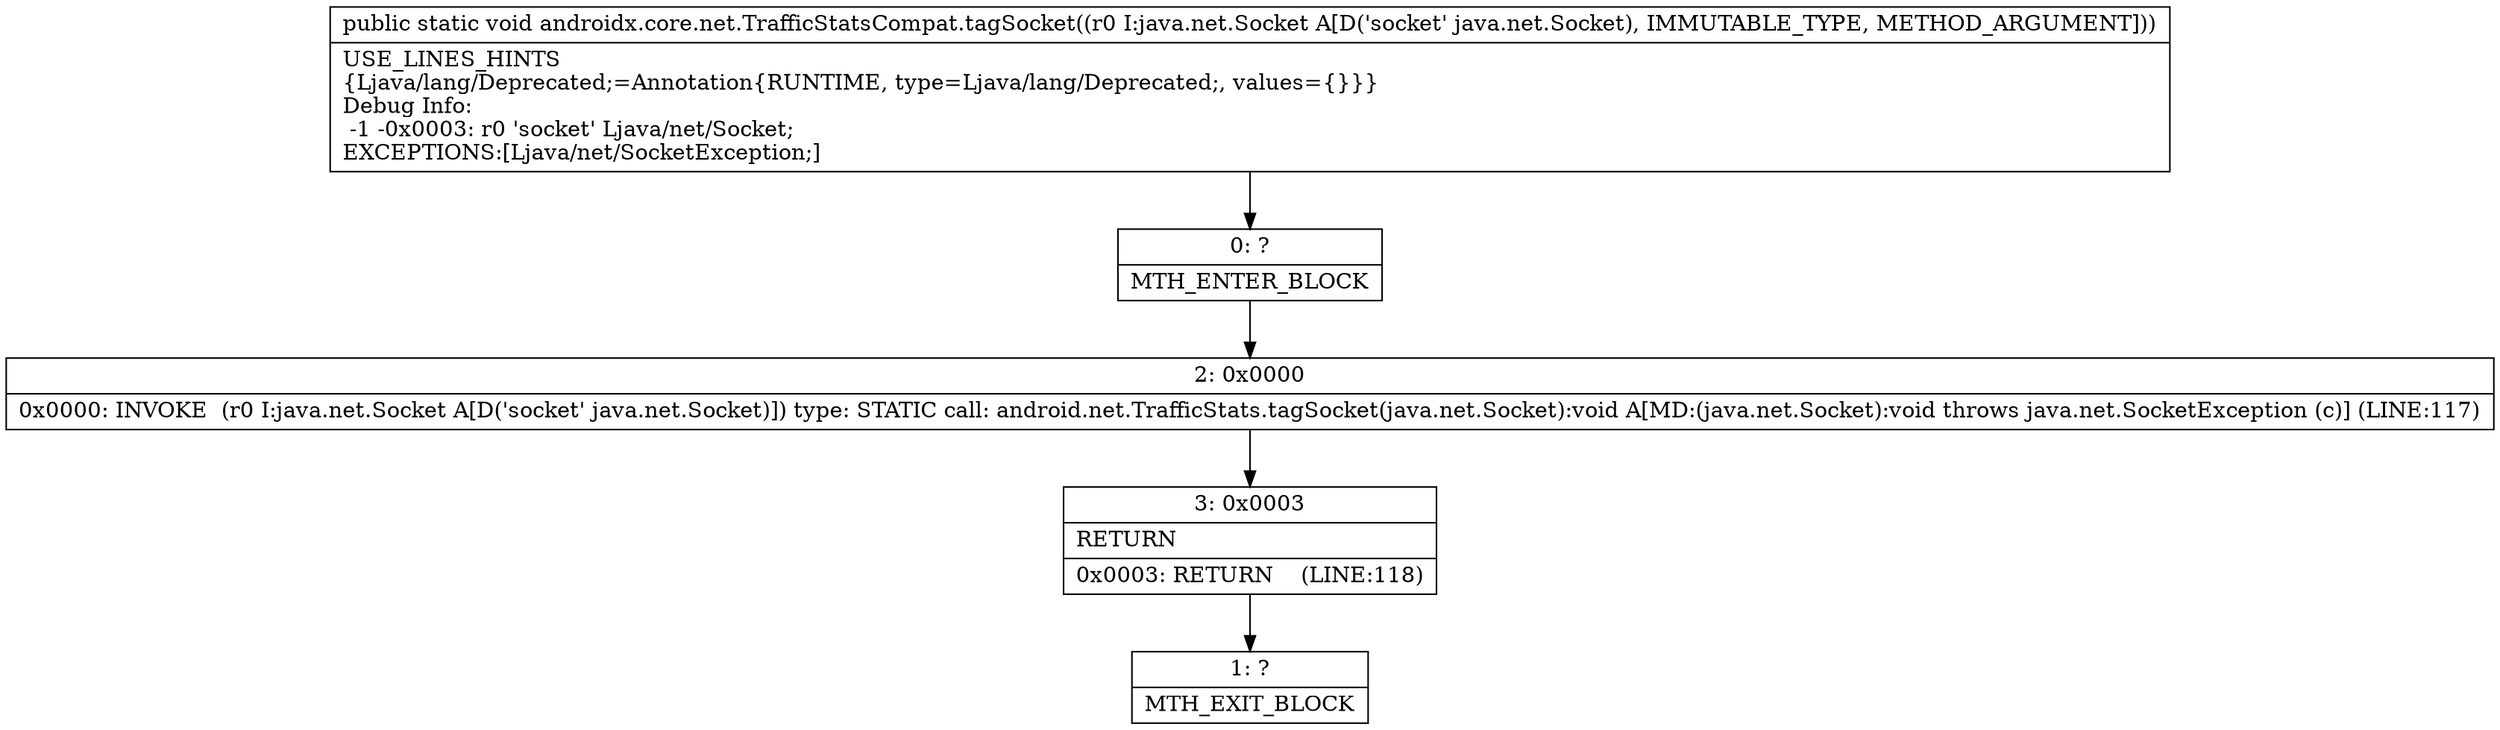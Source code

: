 digraph "CFG forandroidx.core.net.TrafficStatsCompat.tagSocket(Ljava\/net\/Socket;)V" {
Node_0 [shape=record,label="{0\:\ ?|MTH_ENTER_BLOCK\l}"];
Node_2 [shape=record,label="{2\:\ 0x0000|0x0000: INVOKE  (r0 I:java.net.Socket A[D('socket' java.net.Socket)]) type: STATIC call: android.net.TrafficStats.tagSocket(java.net.Socket):void A[MD:(java.net.Socket):void throws java.net.SocketException (c)] (LINE:117)\l}"];
Node_3 [shape=record,label="{3\:\ 0x0003|RETURN\l|0x0003: RETURN    (LINE:118)\l}"];
Node_1 [shape=record,label="{1\:\ ?|MTH_EXIT_BLOCK\l}"];
MethodNode[shape=record,label="{public static void androidx.core.net.TrafficStatsCompat.tagSocket((r0 I:java.net.Socket A[D('socket' java.net.Socket), IMMUTABLE_TYPE, METHOD_ARGUMENT]))  | USE_LINES_HINTS\l\{Ljava\/lang\/Deprecated;=Annotation\{RUNTIME, type=Ljava\/lang\/Deprecated;, values=\{\}\}\}\lDebug Info:\l  \-1 \-0x0003: r0 'socket' Ljava\/net\/Socket;\lEXCEPTIONS:[Ljava\/net\/SocketException;]\l}"];
MethodNode -> Node_0;Node_0 -> Node_2;
Node_2 -> Node_3;
Node_3 -> Node_1;
}

